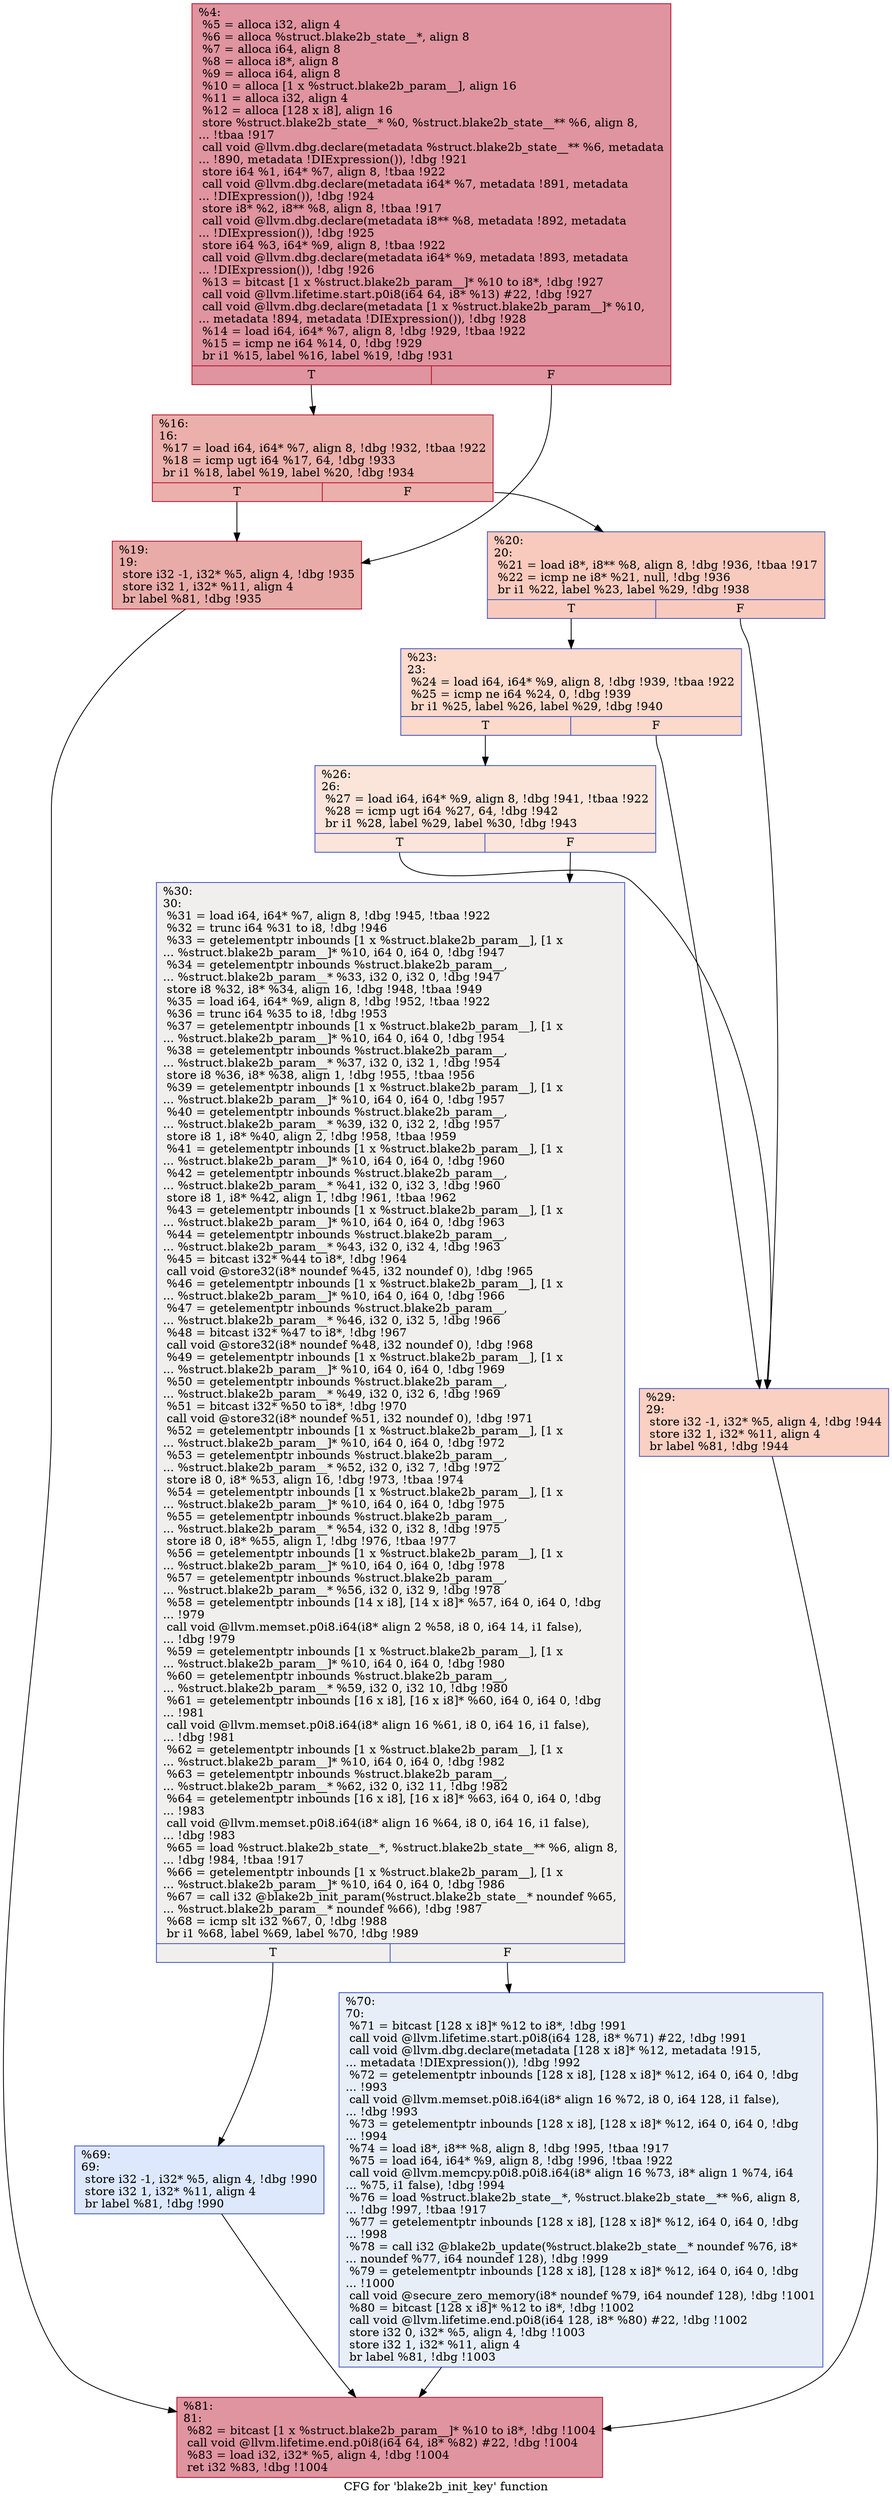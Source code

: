digraph "CFG for 'blake2b_init_key' function" {
	label="CFG for 'blake2b_init_key' function";

	Node0x128dd00 [shape=record,color="#b70d28ff", style=filled, fillcolor="#b70d2870",label="{%4:\l  %5 = alloca i32, align 4\l  %6 = alloca %struct.blake2b_state__*, align 8\l  %7 = alloca i64, align 8\l  %8 = alloca i8*, align 8\l  %9 = alloca i64, align 8\l  %10 = alloca [1 x %struct.blake2b_param__], align 16\l  %11 = alloca i32, align 4\l  %12 = alloca [128 x i8], align 16\l  store %struct.blake2b_state__* %0, %struct.blake2b_state__** %6, align 8,\l... !tbaa !917\l  call void @llvm.dbg.declare(metadata %struct.blake2b_state__** %6, metadata\l... !890, metadata !DIExpression()), !dbg !921\l  store i64 %1, i64* %7, align 8, !tbaa !922\l  call void @llvm.dbg.declare(metadata i64* %7, metadata !891, metadata\l... !DIExpression()), !dbg !924\l  store i8* %2, i8** %8, align 8, !tbaa !917\l  call void @llvm.dbg.declare(metadata i8** %8, metadata !892, metadata\l... !DIExpression()), !dbg !925\l  store i64 %3, i64* %9, align 8, !tbaa !922\l  call void @llvm.dbg.declare(metadata i64* %9, metadata !893, metadata\l... !DIExpression()), !dbg !926\l  %13 = bitcast [1 x %struct.blake2b_param__]* %10 to i8*, !dbg !927\l  call void @llvm.lifetime.start.p0i8(i64 64, i8* %13) #22, !dbg !927\l  call void @llvm.dbg.declare(metadata [1 x %struct.blake2b_param__]* %10,\l... metadata !894, metadata !DIExpression()), !dbg !928\l  %14 = load i64, i64* %7, align 8, !dbg !929, !tbaa !922\l  %15 = icmp ne i64 %14, 0, !dbg !929\l  br i1 %15, label %16, label %19, !dbg !931\l|{<s0>T|<s1>F}}"];
	Node0x128dd00:s0 -> Node0x128ddb0;
	Node0x128dd00:s1 -> Node0x128de00;
	Node0x128ddb0 [shape=record,color="#b70d28ff", style=filled, fillcolor="#d24b4070",label="{%16:\l16:                                               \l  %17 = load i64, i64* %7, align 8, !dbg !932, !tbaa !922\l  %18 = icmp ugt i64 %17, 64, !dbg !933\l  br i1 %18, label %19, label %20, !dbg !934\l|{<s0>T|<s1>F}}"];
	Node0x128ddb0:s0 -> Node0x128de00;
	Node0x128ddb0:s1 -> Node0x128de50;
	Node0x128de00 [shape=record,color="#b70d28ff", style=filled, fillcolor="#cc403a70",label="{%19:\l19:                                               \l  store i32 -1, i32* %5, align 4, !dbg !935\l  store i32 1, i32* %11, align 4\l  br label %81, !dbg !935\l}"];
	Node0x128de00 -> Node0x128e080;
	Node0x128de50 [shape=record,color="#3d50c3ff", style=filled, fillcolor="#ef886b70",label="{%20:\l20:                                               \l  %21 = load i8*, i8** %8, align 8, !dbg !936, !tbaa !917\l  %22 = icmp ne i8* %21, null, !dbg !936\l  br i1 %22, label %23, label %29, !dbg !938\l|{<s0>T|<s1>F}}"];
	Node0x128de50:s0 -> Node0x128dea0;
	Node0x128de50:s1 -> Node0x128df40;
	Node0x128dea0 [shape=record,color="#3d50c3ff", style=filled, fillcolor="#f7a88970",label="{%23:\l23:                                               \l  %24 = load i64, i64* %9, align 8, !dbg !939, !tbaa !922\l  %25 = icmp ne i64 %24, 0, !dbg !939\l  br i1 %25, label %26, label %29, !dbg !940\l|{<s0>T|<s1>F}}"];
	Node0x128dea0:s0 -> Node0x128def0;
	Node0x128dea0:s1 -> Node0x128df40;
	Node0x128def0 [shape=record,color="#3d50c3ff", style=filled, fillcolor="#f5c1a970",label="{%26:\l26:                                               \l  %27 = load i64, i64* %9, align 8, !dbg !941, !tbaa !922\l  %28 = icmp ugt i64 %27, 64, !dbg !942\l  br i1 %28, label %29, label %30, !dbg !943\l|{<s0>T|<s1>F}}"];
	Node0x128def0:s0 -> Node0x128df40;
	Node0x128def0:s1 -> Node0x128df90;
	Node0x128df40 [shape=record,color="#3d50c3ff", style=filled, fillcolor="#f3947570",label="{%29:\l29:                                               \l  store i32 -1, i32* %5, align 4, !dbg !944\l  store i32 1, i32* %11, align 4\l  br label %81, !dbg !944\l}"];
	Node0x128df40 -> Node0x128e080;
	Node0x128df90 [shape=record,color="#3d50c3ff", style=filled, fillcolor="#e0dbd870",label="{%30:\l30:                                               \l  %31 = load i64, i64* %7, align 8, !dbg !945, !tbaa !922\l  %32 = trunc i64 %31 to i8, !dbg !946\l  %33 = getelementptr inbounds [1 x %struct.blake2b_param__], [1 x\l... %struct.blake2b_param__]* %10, i64 0, i64 0, !dbg !947\l  %34 = getelementptr inbounds %struct.blake2b_param__,\l... %struct.blake2b_param__* %33, i32 0, i32 0, !dbg !947\l  store i8 %32, i8* %34, align 16, !dbg !948, !tbaa !949\l  %35 = load i64, i64* %9, align 8, !dbg !952, !tbaa !922\l  %36 = trunc i64 %35 to i8, !dbg !953\l  %37 = getelementptr inbounds [1 x %struct.blake2b_param__], [1 x\l... %struct.blake2b_param__]* %10, i64 0, i64 0, !dbg !954\l  %38 = getelementptr inbounds %struct.blake2b_param__,\l... %struct.blake2b_param__* %37, i32 0, i32 1, !dbg !954\l  store i8 %36, i8* %38, align 1, !dbg !955, !tbaa !956\l  %39 = getelementptr inbounds [1 x %struct.blake2b_param__], [1 x\l... %struct.blake2b_param__]* %10, i64 0, i64 0, !dbg !957\l  %40 = getelementptr inbounds %struct.blake2b_param__,\l... %struct.blake2b_param__* %39, i32 0, i32 2, !dbg !957\l  store i8 1, i8* %40, align 2, !dbg !958, !tbaa !959\l  %41 = getelementptr inbounds [1 x %struct.blake2b_param__], [1 x\l... %struct.blake2b_param__]* %10, i64 0, i64 0, !dbg !960\l  %42 = getelementptr inbounds %struct.blake2b_param__,\l... %struct.blake2b_param__* %41, i32 0, i32 3, !dbg !960\l  store i8 1, i8* %42, align 1, !dbg !961, !tbaa !962\l  %43 = getelementptr inbounds [1 x %struct.blake2b_param__], [1 x\l... %struct.blake2b_param__]* %10, i64 0, i64 0, !dbg !963\l  %44 = getelementptr inbounds %struct.blake2b_param__,\l... %struct.blake2b_param__* %43, i32 0, i32 4, !dbg !963\l  %45 = bitcast i32* %44 to i8*, !dbg !964\l  call void @store32(i8* noundef %45, i32 noundef 0), !dbg !965\l  %46 = getelementptr inbounds [1 x %struct.blake2b_param__], [1 x\l... %struct.blake2b_param__]* %10, i64 0, i64 0, !dbg !966\l  %47 = getelementptr inbounds %struct.blake2b_param__,\l... %struct.blake2b_param__* %46, i32 0, i32 5, !dbg !966\l  %48 = bitcast i32* %47 to i8*, !dbg !967\l  call void @store32(i8* noundef %48, i32 noundef 0), !dbg !968\l  %49 = getelementptr inbounds [1 x %struct.blake2b_param__], [1 x\l... %struct.blake2b_param__]* %10, i64 0, i64 0, !dbg !969\l  %50 = getelementptr inbounds %struct.blake2b_param__,\l... %struct.blake2b_param__* %49, i32 0, i32 6, !dbg !969\l  %51 = bitcast i32* %50 to i8*, !dbg !970\l  call void @store32(i8* noundef %51, i32 noundef 0), !dbg !971\l  %52 = getelementptr inbounds [1 x %struct.blake2b_param__], [1 x\l... %struct.blake2b_param__]* %10, i64 0, i64 0, !dbg !972\l  %53 = getelementptr inbounds %struct.blake2b_param__,\l... %struct.blake2b_param__* %52, i32 0, i32 7, !dbg !972\l  store i8 0, i8* %53, align 16, !dbg !973, !tbaa !974\l  %54 = getelementptr inbounds [1 x %struct.blake2b_param__], [1 x\l... %struct.blake2b_param__]* %10, i64 0, i64 0, !dbg !975\l  %55 = getelementptr inbounds %struct.blake2b_param__,\l... %struct.blake2b_param__* %54, i32 0, i32 8, !dbg !975\l  store i8 0, i8* %55, align 1, !dbg !976, !tbaa !977\l  %56 = getelementptr inbounds [1 x %struct.blake2b_param__], [1 x\l... %struct.blake2b_param__]* %10, i64 0, i64 0, !dbg !978\l  %57 = getelementptr inbounds %struct.blake2b_param__,\l... %struct.blake2b_param__* %56, i32 0, i32 9, !dbg !978\l  %58 = getelementptr inbounds [14 x i8], [14 x i8]* %57, i64 0, i64 0, !dbg\l... !979\l  call void @llvm.memset.p0i8.i64(i8* align 2 %58, i8 0, i64 14, i1 false),\l... !dbg !979\l  %59 = getelementptr inbounds [1 x %struct.blake2b_param__], [1 x\l... %struct.blake2b_param__]* %10, i64 0, i64 0, !dbg !980\l  %60 = getelementptr inbounds %struct.blake2b_param__,\l... %struct.blake2b_param__* %59, i32 0, i32 10, !dbg !980\l  %61 = getelementptr inbounds [16 x i8], [16 x i8]* %60, i64 0, i64 0, !dbg\l... !981\l  call void @llvm.memset.p0i8.i64(i8* align 16 %61, i8 0, i64 16, i1 false),\l... !dbg !981\l  %62 = getelementptr inbounds [1 x %struct.blake2b_param__], [1 x\l... %struct.blake2b_param__]* %10, i64 0, i64 0, !dbg !982\l  %63 = getelementptr inbounds %struct.blake2b_param__,\l... %struct.blake2b_param__* %62, i32 0, i32 11, !dbg !982\l  %64 = getelementptr inbounds [16 x i8], [16 x i8]* %63, i64 0, i64 0, !dbg\l... !983\l  call void @llvm.memset.p0i8.i64(i8* align 16 %64, i8 0, i64 16, i1 false),\l... !dbg !983\l  %65 = load %struct.blake2b_state__*, %struct.blake2b_state__** %6, align 8,\l... !dbg !984, !tbaa !917\l  %66 = getelementptr inbounds [1 x %struct.blake2b_param__], [1 x\l... %struct.blake2b_param__]* %10, i64 0, i64 0, !dbg !986\l  %67 = call i32 @blake2b_init_param(%struct.blake2b_state__* noundef %65,\l... %struct.blake2b_param__* noundef %66), !dbg !987\l  %68 = icmp slt i32 %67, 0, !dbg !988\l  br i1 %68, label %69, label %70, !dbg !989\l|{<s0>T|<s1>F}}"];
	Node0x128df90:s0 -> Node0x128dfe0;
	Node0x128df90:s1 -> Node0x128e030;
	Node0x128dfe0 [shape=record,color="#3d50c3ff", style=filled, fillcolor="#b2ccfb70",label="{%69:\l69:                                               \l  store i32 -1, i32* %5, align 4, !dbg !990\l  store i32 1, i32* %11, align 4\l  br label %81, !dbg !990\l}"];
	Node0x128dfe0 -> Node0x128e080;
	Node0x128e030 [shape=record,color="#3d50c3ff", style=filled, fillcolor="#cbd8ee70",label="{%70:\l70:                                               \l  %71 = bitcast [128 x i8]* %12 to i8*, !dbg !991\l  call void @llvm.lifetime.start.p0i8(i64 128, i8* %71) #22, !dbg !991\l  call void @llvm.dbg.declare(metadata [128 x i8]* %12, metadata !915,\l... metadata !DIExpression()), !dbg !992\l  %72 = getelementptr inbounds [128 x i8], [128 x i8]* %12, i64 0, i64 0, !dbg\l... !993\l  call void @llvm.memset.p0i8.i64(i8* align 16 %72, i8 0, i64 128, i1 false),\l... !dbg !993\l  %73 = getelementptr inbounds [128 x i8], [128 x i8]* %12, i64 0, i64 0, !dbg\l... !994\l  %74 = load i8*, i8** %8, align 8, !dbg !995, !tbaa !917\l  %75 = load i64, i64* %9, align 8, !dbg !996, !tbaa !922\l  call void @llvm.memcpy.p0i8.p0i8.i64(i8* align 16 %73, i8* align 1 %74, i64\l... %75, i1 false), !dbg !994\l  %76 = load %struct.blake2b_state__*, %struct.blake2b_state__** %6, align 8,\l... !dbg !997, !tbaa !917\l  %77 = getelementptr inbounds [128 x i8], [128 x i8]* %12, i64 0, i64 0, !dbg\l... !998\l  %78 = call i32 @blake2b_update(%struct.blake2b_state__* noundef %76, i8*\l... noundef %77, i64 noundef 128), !dbg !999\l  %79 = getelementptr inbounds [128 x i8], [128 x i8]* %12, i64 0, i64 0, !dbg\l... !1000\l  call void @secure_zero_memory(i8* noundef %79, i64 noundef 128), !dbg !1001\l  %80 = bitcast [128 x i8]* %12 to i8*, !dbg !1002\l  call void @llvm.lifetime.end.p0i8(i64 128, i8* %80) #22, !dbg !1002\l  store i32 0, i32* %5, align 4, !dbg !1003\l  store i32 1, i32* %11, align 4\l  br label %81, !dbg !1003\l}"];
	Node0x128e030 -> Node0x128e080;
	Node0x128e080 [shape=record,color="#b70d28ff", style=filled, fillcolor="#b70d2870",label="{%81:\l81:                                               \l  %82 = bitcast [1 x %struct.blake2b_param__]* %10 to i8*, !dbg !1004\l  call void @llvm.lifetime.end.p0i8(i64 64, i8* %82) #22, !dbg !1004\l  %83 = load i32, i32* %5, align 4, !dbg !1004\l  ret i32 %83, !dbg !1004\l}"];
}
